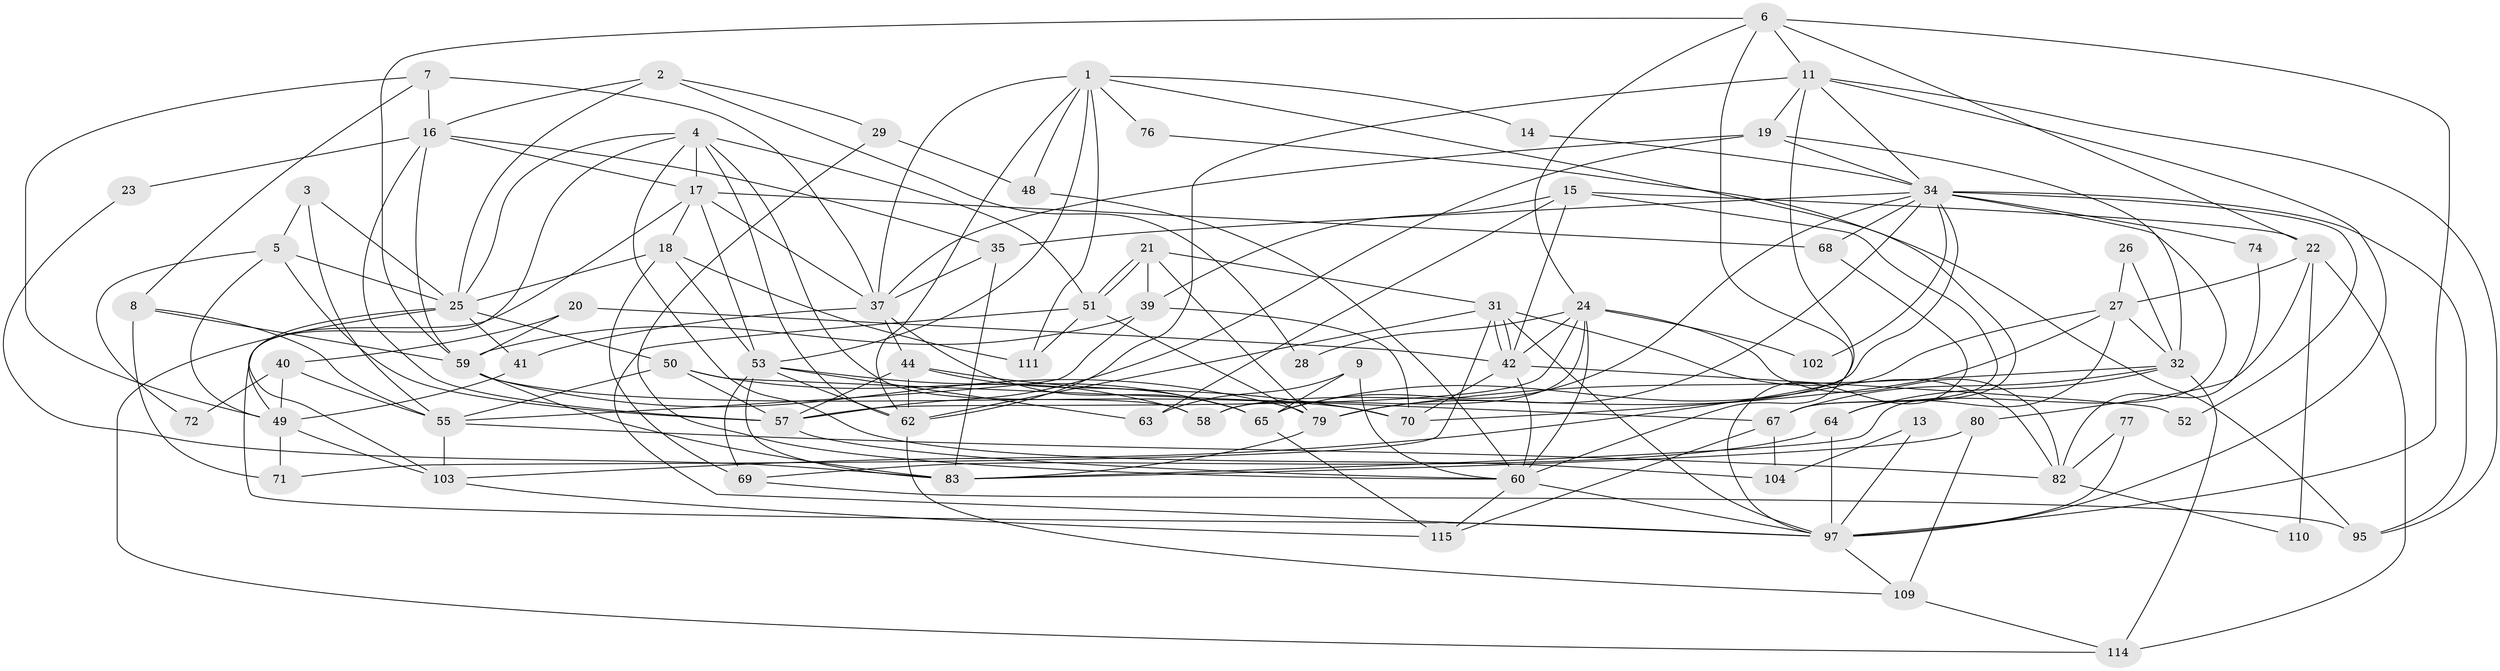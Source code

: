 // original degree distribution, {3: 0.2413793103448276, 5: 0.1724137931034483, 4: 0.22413793103448276, 7: 0.06896551724137931, 2: 0.19827586206896552, 8: 0.034482758620689655, 6: 0.0603448275862069}
// Generated by graph-tools (version 1.1) at 2025/41/03/06/25 10:41:55]
// undirected, 75 vertices, 187 edges
graph export_dot {
graph [start="1"]
  node [color=gray90,style=filled];
  1 [super="+12"];
  2 [super="+10"];
  3;
  4 [super="+96"];
  5 [super="+45"];
  6 [super="+86"];
  7 [super="+85"];
  8;
  9;
  11 [super="+105"];
  13;
  14;
  15 [super="+36"];
  16 [super="+47"];
  17 [super="+33"];
  18 [super="+88"];
  19 [super="+73"];
  20;
  21 [super="+30"];
  22 [super="+43"];
  23;
  24 [super="+91"];
  25 [super="+38"];
  26;
  27 [super="+84"];
  28;
  29;
  31;
  32 [super="+93"];
  34 [super="+94"];
  35 [super="+116"];
  37 [super="+54"];
  39;
  40;
  41;
  42;
  44 [super="+46"];
  48;
  49 [super="+61"];
  50 [super="+87"];
  51;
  52;
  53 [super="+66"];
  55 [super="+56"];
  57 [super="+92"];
  58 [super="+101"];
  59 [super="+89"];
  60 [super="+113"];
  62 [super="+78"];
  63;
  64;
  65 [super="+100"];
  67 [super="+90"];
  68 [super="+81"];
  69 [super="+75"];
  70 [super="+106"];
  71;
  72;
  74;
  76;
  77;
  79 [super="+98"];
  80;
  82 [super="+108"];
  83 [super="+107"];
  95 [super="+112"];
  97 [super="+99"];
  102;
  103;
  104;
  109;
  110;
  111;
  114;
  115;
  1 -- 48;
  1 -- 76;
  1 -- 67;
  1 -- 53;
  1 -- 62;
  1 -- 14;
  1 -- 111;
  1 -- 37;
  2 -- 25;
  2 -- 16;
  2 -- 28;
  2 -- 29;
  3 -- 55;
  3 -- 5;
  3 -- 25;
  4 -- 51;
  4 -- 104;
  4 -- 25;
  4 -- 62;
  4 -- 49;
  4 -- 17;
  4 -- 58;
  5 -- 72;
  5 -- 25;
  5 -- 49;
  5 -- 57;
  6 -- 11;
  6 -- 24;
  6 -- 97;
  6 -- 59;
  6 -- 60;
  6 -- 22;
  7 -- 8;
  7 -- 49;
  7 -- 16;
  7 -- 37;
  8 -- 55;
  8 -- 71;
  8 -- 59;
  9 -- 65 [weight=2];
  9 -- 63;
  9 -- 60;
  11 -- 103;
  11 -- 34;
  11 -- 19;
  11 -- 62;
  11 -- 97;
  11 -- 95;
  13 -- 104;
  13 -- 97;
  14 -- 34;
  15 -- 42;
  15 -- 67;
  15 -- 22;
  15 -- 39;
  15 -- 63;
  16 -- 17;
  16 -- 23;
  16 -- 57;
  16 -- 59;
  16 -- 35;
  17 -- 97;
  17 -- 37 [weight=2];
  17 -- 68;
  17 -- 53;
  17 -- 18;
  18 -- 25;
  18 -- 111;
  18 -- 69;
  18 -- 53;
  19 -- 57;
  19 -- 32;
  19 -- 34;
  19 -- 37;
  20 -- 42;
  20 -- 59;
  20 -- 40;
  21 -- 79;
  21 -- 51;
  21 -- 51;
  21 -- 31;
  21 -- 39;
  22 -- 80;
  22 -- 114;
  22 -- 27;
  22 -- 110;
  23 -- 83;
  24 -- 28;
  24 -- 102;
  24 -- 57;
  24 -- 42;
  24 -- 60;
  24 -- 82;
  24 -- 58;
  25 -- 103;
  25 -- 41;
  25 -- 114;
  25 -- 50;
  26 -- 32;
  26 -- 27;
  27 -- 32;
  27 -- 64;
  27 -- 65;
  27 -- 70;
  29 -- 48;
  29 -- 60;
  31 -- 42;
  31 -- 42;
  31 -- 71;
  31 -- 97;
  31 -- 62;
  31 -- 82;
  32 -- 64;
  32 -- 79;
  32 -- 114;
  32 -- 67;
  34 -- 52;
  34 -- 35;
  34 -- 58;
  34 -- 102;
  34 -- 74;
  34 -- 79;
  34 -- 65;
  34 -- 95;
  34 -- 83;
  34 -- 68;
  35 -- 83 [weight=2];
  35 -- 37;
  37 -- 65;
  37 -- 41;
  37 -- 44;
  39 -- 59;
  39 -- 70;
  39 -- 55;
  40 -- 72;
  40 -- 49;
  40 -- 55;
  41 -- 49;
  42 -- 60;
  42 -- 52;
  42 -- 70;
  44 -- 70;
  44 -- 62;
  44 -- 65;
  44 -- 57;
  48 -- 60;
  49 -- 71;
  49 -- 103;
  50 -- 67;
  50 -- 55;
  50 -- 58;
  50 -- 57;
  51 -- 111;
  51 -- 97;
  51 -- 79;
  53 -- 65;
  53 -- 63;
  53 -- 62;
  53 -- 69;
  53 -- 83;
  55 -- 82;
  55 -- 103;
  57 -- 60;
  59 -- 79;
  59 -- 70;
  59 -- 83;
  60 -- 115;
  60 -- 97;
  62 -- 109;
  64 -- 97;
  64 -- 69;
  65 -- 115;
  67 -- 115;
  67 -- 104;
  68 -- 97;
  69 -- 95;
  74 -- 82;
  76 -- 95;
  77 -- 97;
  77 -- 82;
  79 -- 83;
  80 -- 83;
  80 -- 109;
  82 -- 110;
  97 -- 109;
  103 -- 115;
  109 -- 114;
}
